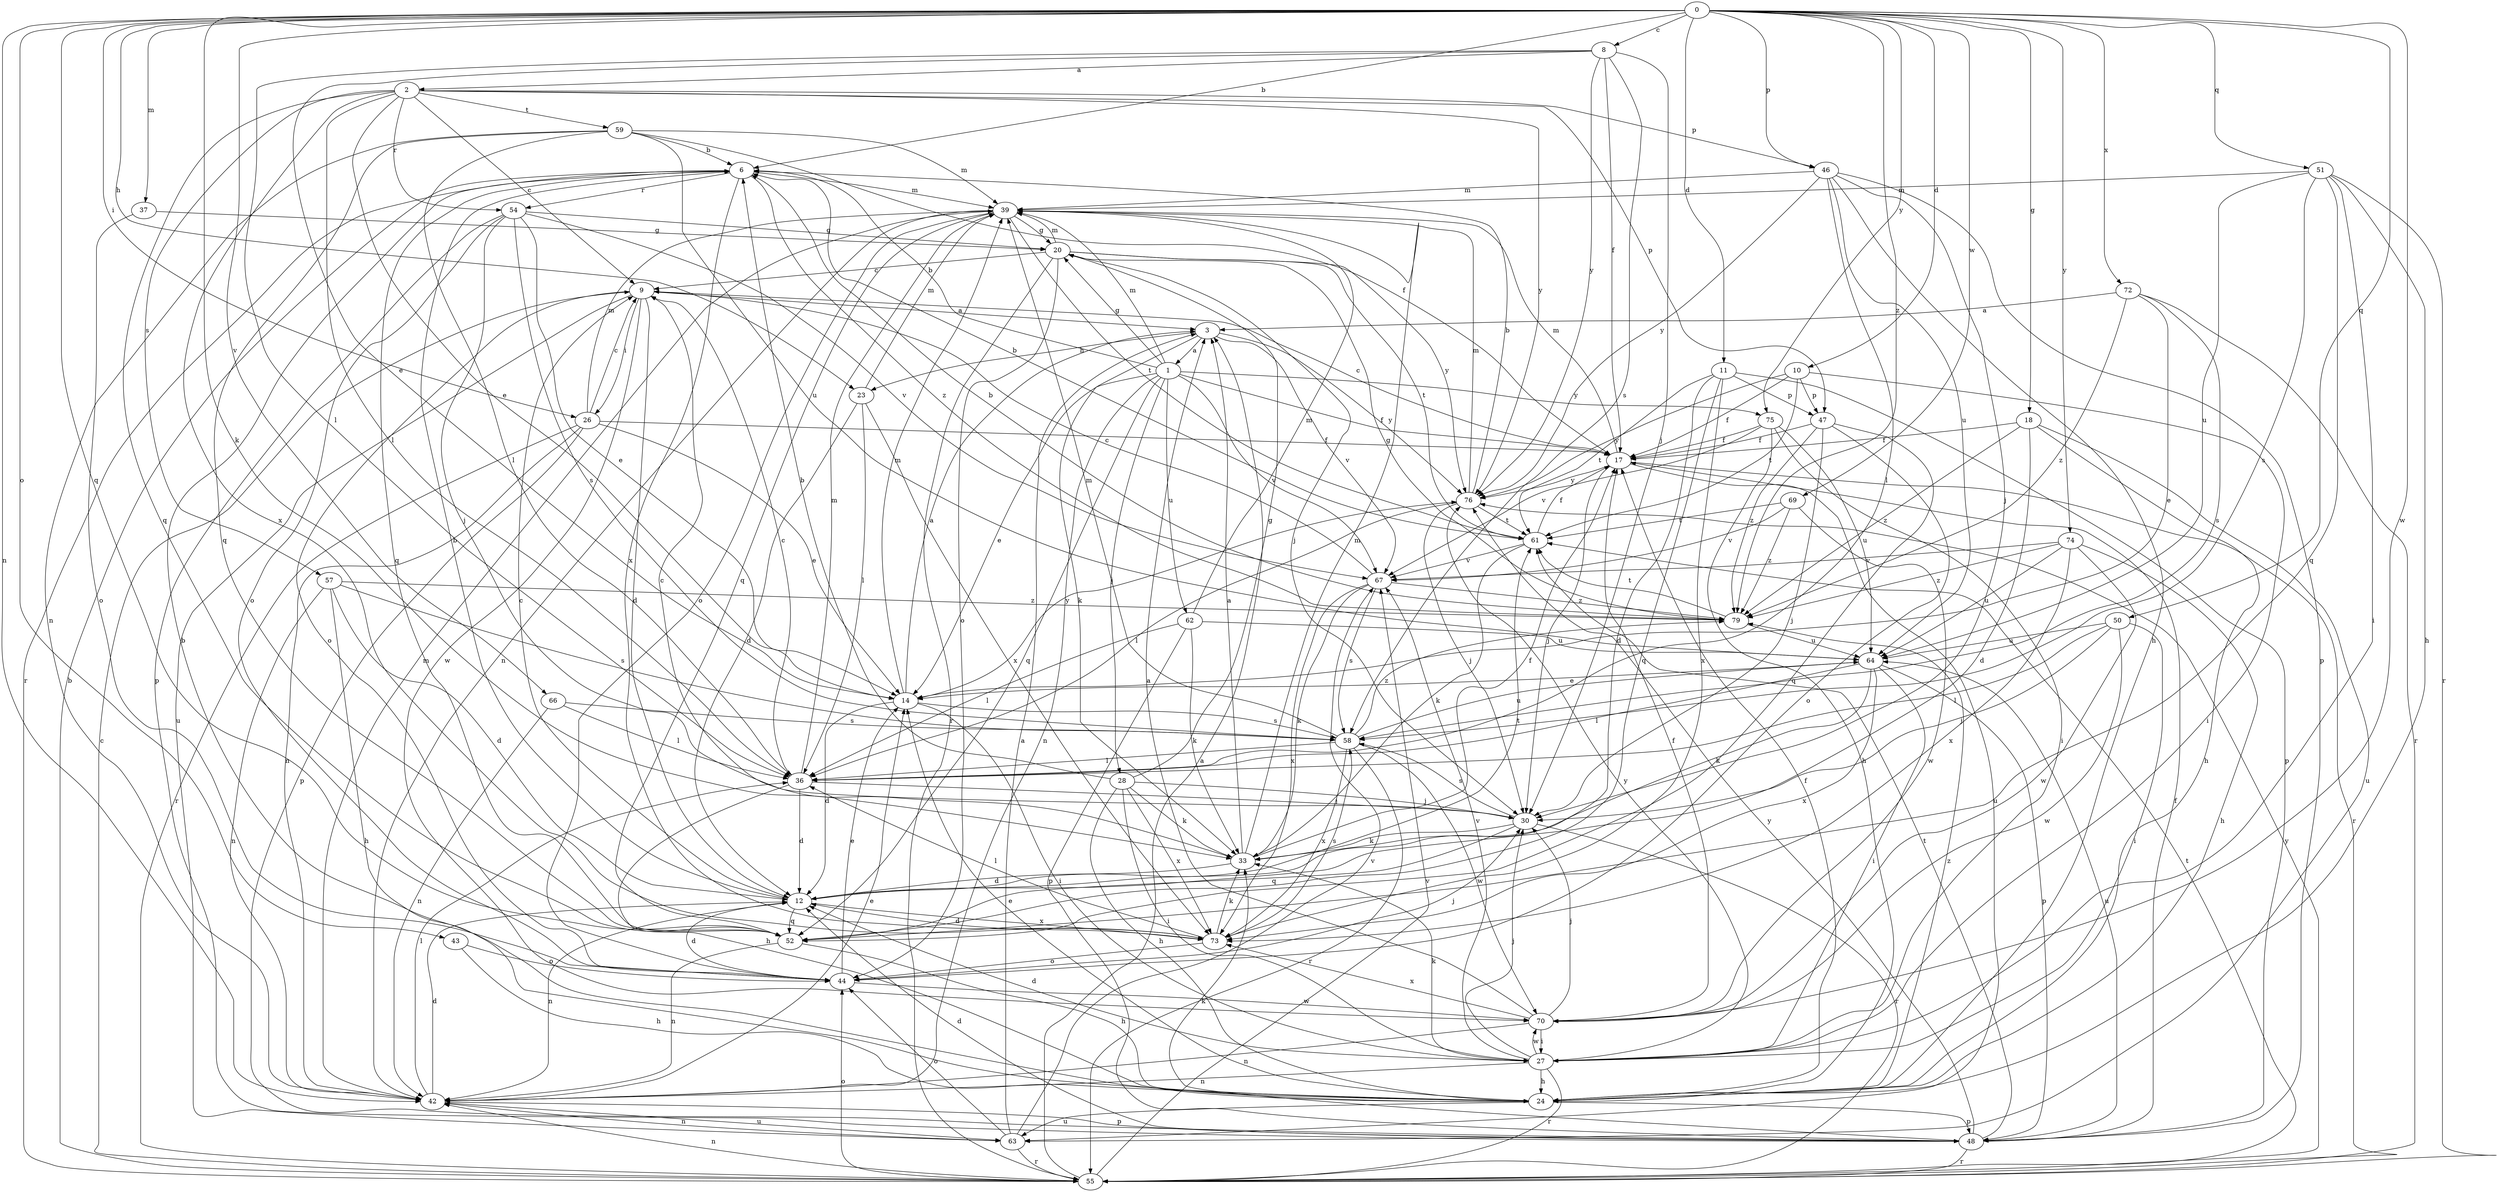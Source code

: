strict digraph  {
0;
1;
2;
3;
6;
8;
9;
10;
11;
12;
14;
17;
18;
20;
23;
24;
26;
27;
28;
30;
33;
36;
37;
39;
42;
43;
44;
46;
47;
48;
50;
51;
52;
54;
55;
57;
58;
59;
61;
62;
63;
64;
66;
67;
69;
70;
72;
73;
74;
75;
76;
79;
0 -> 6  [label=b];
0 -> 8  [label=c];
0 -> 10  [label=d];
0 -> 11  [label=d];
0 -> 18  [label=g];
0 -> 23  [label=h];
0 -> 26  [label=i];
0 -> 33  [label=k];
0 -> 37  [label=m];
0 -> 42  [label=n];
0 -> 43  [label=o];
0 -> 46  [label=p];
0 -> 50  [label=q];
0 -> 51  [label=q];
0 -> 52  [label=q];
0 -> 66  [label=v];
0 -> 69  [label=w];
0 -> 70  [label=w];
0 -> 72  [label=x];
0 -> 74  [label=y];
0 -> 75  [label=y];
0 -> 79  [label=z];
1 -> 6  [label=b];
1 -> 14  [label=e];
1 -> 17  [label=f];
1 -> 20  [label=g];
1 -> 28  [label=j];
1 -> 39  [label=m];
1 -> 42  [label=n];
1 -> 52  [label=q];
1 -> 62  [label=u];
1 -> 67  [label=v];
1 -> 75  [label=y];
2 -> 9  [label=c];
2 -> 14  [label=e];
2 -> 36  [label=l];
2 -> 46  [label=p];
2 -> 47  [label=p];
2 -> 52  [label=q];
2 -> 54  [label=r];
2 -> 57  [label=s];
2 -> 59  [label=t];
2 -> 73  [label=x];
2 -> 76  [label=y];
3 -> 1  [label=a];
3 -> 23  [label=h];
3 -> 33  [label=k];
3 -> 67  [label=v];
3 -> 76  [label=y];
6 -> 39  [label=m];
6 -> 52  [label=q];
6 -> 54  [label=r];
6 -> 55  [label=r];
6 -> 73  [label=x];
6 -> 79  [label=z];
8 -> 2  [label=a];
8 -> 14  [label=e];
8 -> 17  [label=f];
8 -> 30  [label=j];
8 -> 36  [label=l];
8 -> 58  [label=s];
8 -> 76  [label=y];
9 -> 3  [label=a];
9 -> 12  [label=d];
9 -> 26  [label=i];
9 -> 44  [label=o];
9 -> 63  [label=u];
9 -> 70  [label=w];
10 -> 17  [label=f];
10 -> 27  [label=i];
10 -> 47  [label=p];
10 -> 61  [label=t];
10 -> 76  [label=y];
11 -> 12  [label=d];
11 -> 47  [label=p];
11 -> 48  [label=p];
11 -> 52  [label=q];
11 -> 61  [label=t];
11 -> 73  [label=x];
12 -> 6  [label=b];
12 -> 9  [label=c];
12 -> 42  [label=n];
12 -> 52  [label=q];
12 -> 61  [label=t];
12 -> 73  [label=x];
14 -> 3  [label=a];
14 -> 12  [label=d];
14 -> 27  [label=i];
14 -> 39  [label=m];
14 -> 58  [label=s];
14 -> 76  [label=y];
17 -> 9  [label=c];
17 -> 30  [label=j];
17 -> 39  [label=m];
17 -> 55  [label=r];
17 -> 63  [label=u];
17 -> 76  [label=y];
18 -> 12  [label=d];
18 -> 17  [label=f];
18 -> 24  [label=h];
18 -> 63  [label=u];
18 -> 79  [label=z];
20 -> 9  [label=c];
20 -> 30  [label=j];
20 -> 39  [label=m];
20 -> 44  [label=o];
20 -> 55  [label=r];
20 -> 61  [label=t];
20 -> 76  [label=y];
23 -> 12  [label=d];
23 -> 36  [label=l];
23 -> 39  [label=m];
23 -> 73  [label=x];
24 -> 6  [label=b];
24 -> 14  [label=e];
24 -> 17  [label=f];
24 -> 48  [label=p];
24 -> 63  [label=u];
24 -> 79  [label=z];
26 -> 9  [label=c];
26 -> 14  [label=e];
26 -> 17  [label=f];
26 -> 39  [label=m];
26 -> 42  [label=n];
26 -> 48  [label=p];
26 -> 55  [label=r];
27 -> 12  [label=d];
27 -> 24  [label=h];
27 -> 30  [label=j];
27 -> 33  [label=k];
27 -> 42  [label=n];
27 -> 55  [label=r];
27 -> 67  [label=v];
27 -> 70  [label=w];
27 -> 76  [label=y];
28 -> 6  [label=b];
28 -> 20  [label=g];
28 -> 24  [label=h];
28 -> 27  [label=i];
28 -> 30  [label=j];
28 -> 33  [label=k];
28 -> 73  [label=x];
30 -> 33  [label=k];
30 -> 52  [label=q];
30 -> 55  [label=r];
30 -> 58  [label=s];
33 -> 3  [label=a];
33 -> 9  [label=c];
33 -> 12  [label=d];
33 -> 17  [label=f];
33 -> 39  [label=m];
36 -> 9  [label=c];
36 -> 12  [label=d];
36 -> 24  [label=h];
36 -> 30  [label=j];
36 -> 39  [label=m];
37 -> 20  [label=g];
37 -> 44  [label=o];
39 -> 20  [label=g];
39 -> 42  [label=n];
39 -> 44  [label=o];
39 -> 52  [label=q];
39 -> 61  [label=t];
42 -> 12  [label=d];
42 -> 14  [label=e];
42 -> 36  [label=l];
42 -> 39  [label=m];
42 -> 48  [label=p];
42 -> 63  [label=u];
43 -> 24  [label=h];
43 -> 44  [label=o];
44 -> 12  [label=d];
44 -> 14  [label=e];
44 -> 30  [label=j];
44 -> 70  [label=w];
46 -> 24  [label=h];
46 -> 30  [label=j];
46 -> 36  [label=l];
46 -> 39  [label=m];
46 -> 48  [label=p];
46 -> 64  [label=u];
46 -> 76  [label=y];
47 -> 17  [label=f];
47 -> 30  [label=j];
47 -> 44  [label=o];
47 -> 52  [label=q];
47 -> 79  [label=z];
48 -> 12  [label=d];
48 -> 17  [label=f];
48 -> 33  [label=k];
48 -> 55  [label=r];
48 -> 61  [label=t];
48 -> 64  [label=u];
48 -> 76  [label=y];
50 -> 27  [label=i];
50 -> 30  [label=j];
50 -> 36  [label=l];
50 -> 64  [label=u];
50 -> 70  [label=w];
51 -> 24  [label=h];
51 -> 27  [label=i];
51 -> 39  [label=m];
51 -> 52  [label=q];
51 -> 55  [label=r];
51 -> 58  [label=s];
51 -> 64  [label=u];
52 -> 24  [label=h];
52 -> 42  [label=n];
54 -> 14  [label=e];
54 -> 20  [label=g];
54 -> 30  [label=j];
54 -> 44  [label=o];
54 -> 48  [label=p];
54 -> 58  [label=s];
54 -> 67  [label=v];
55 -> 3  [label=a];
55 -> 6  [label=b];
55 -> 9  [label=c];
55 -> 42  [label=n];
55 -> 44  [label=o];
55 -> 61  [label=t];
55 -> 67  [label=v];
55 -> 76  [label=y];
57 -> 12  [label=d];
57 -> 24  [label=h];
57 -> 42  [label=n];
57 -> 58  [label=s];
57 -> 79  [label=z];
58 -> 36  [label=l];
58 -> 39  [label=m];
58 -> 55  [label=r];
58 -> 64  [label=u];
58 -> 70  [label=w];
58 -> 73  [label=x];
58 -> 79  [label=z];
59 -> 6  [label=b];
59 -> 17  [label=f];
59 -> 36  [label=l];
59 -> 39  [label=m];
59 -> 42  [label=n];
59 -> 52  [label=q];
59 -> 64  [label=u];
61 -> 6  [label=b];
61 -> 17  [label=f];
61 -> 33  [label=k];
61 -> 67  [label=v];
62 -> 33  [label=k];
62 -> 36  [label=l];
62 -> 39  [label=m];
62 -> 48  [label=p];
62 -> 64  [label=u];
63 -> 3  [label=a];
63 -> 42  [label=n];
63 -> 44  [label=o];
63 -> 55  [label=r];
63 -> 67  [label=v];
64 -> 14  [label=e];
64 -> 27  [label=i];
64 -> 33  [label=k];
64 -> 36  [label=l];
64 -> 48  [label=p];
64 -> 73  [label=x];
66 -> 36  [label=l];
66 -> 42  [label=n];
66 -> 58  [label=s];
67 -> 9  [label=c];
67 -> 33  [label=k];
67 -> 58  [label=s];
67 -> 73  [label=x];
67 -> 79  [label=z];
69 -> 61  [label=t];
69 -> 67  [label=v];
69 -> 70  [label=w];
69 -> 79  [label=z];
70 -> 3  [label=a];
70 -> 17  [label=f];
70 -> 27  [label=i];
70 -> 30  [label=j];
70 -> 42  [label=n];
70 -> 73  [label=x];
72 -> 3  [label=a];
72 -> 14  [label=e];
72 -> 55  [label=r];
72 -> 58  [label=s];
72 -> 79  [label=z];
73 -> 12  [label=d];
73 -> 33  [label=k];
73 -> 36  [label=l];
73 -> 44  [label=o];
73 -> 58  [label=s];
74 -> 24  [label=h];
74 -> 64  [label=u];
74 -> 67  [label=v];
74 -> 70  [label=w];
74 -> 73  [label=x];
74 -> 79  [label=z];
75 -> 17  [label=f];
75 -> 24  [label=h];
75 -> 27  [label=i];
75 -> 64  [label=u];
75 -> 67  [label=v];
76 -> 6  [label=b];
76 -> 30  [label=j];
76 -> 36  [label=l];
76 -> 39  [label=m];
76 -> 61  [label=t];
79 -> 6  [label=b];
79 -> 20  [label=g];
79 -> 61  [label=t];
79 -> 64  [label=u];
}
